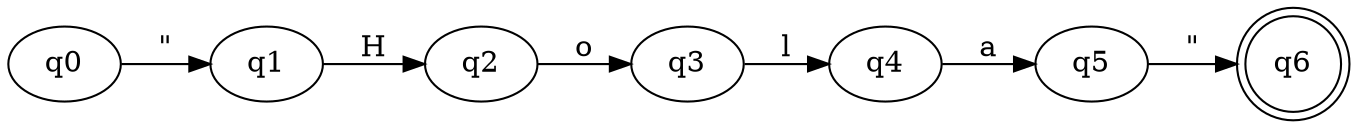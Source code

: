 digraph G {
rankdir=LR;
q0 -> q1 [label="\""];
q1 -> q2 [label="H"];
q2 -> q3 [label="o"];
q3 -> q4 [label="l"];
q4 -> q5 [label="a"];
q5 -> q6 [label="\""];
q6 [shape=doublecircle];
}